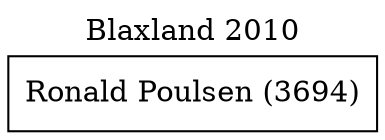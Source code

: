 // House preference flow
digraph "Ronald Poulsen (3694)_Blaxland_2010" {
	graph [label="Blaxland 2010" labelloc=t mclimit=10]
	node [shape=box]
	"Ronald Poulsen (3694)" [label="Ronald Poulsen (3694)
"]
}
